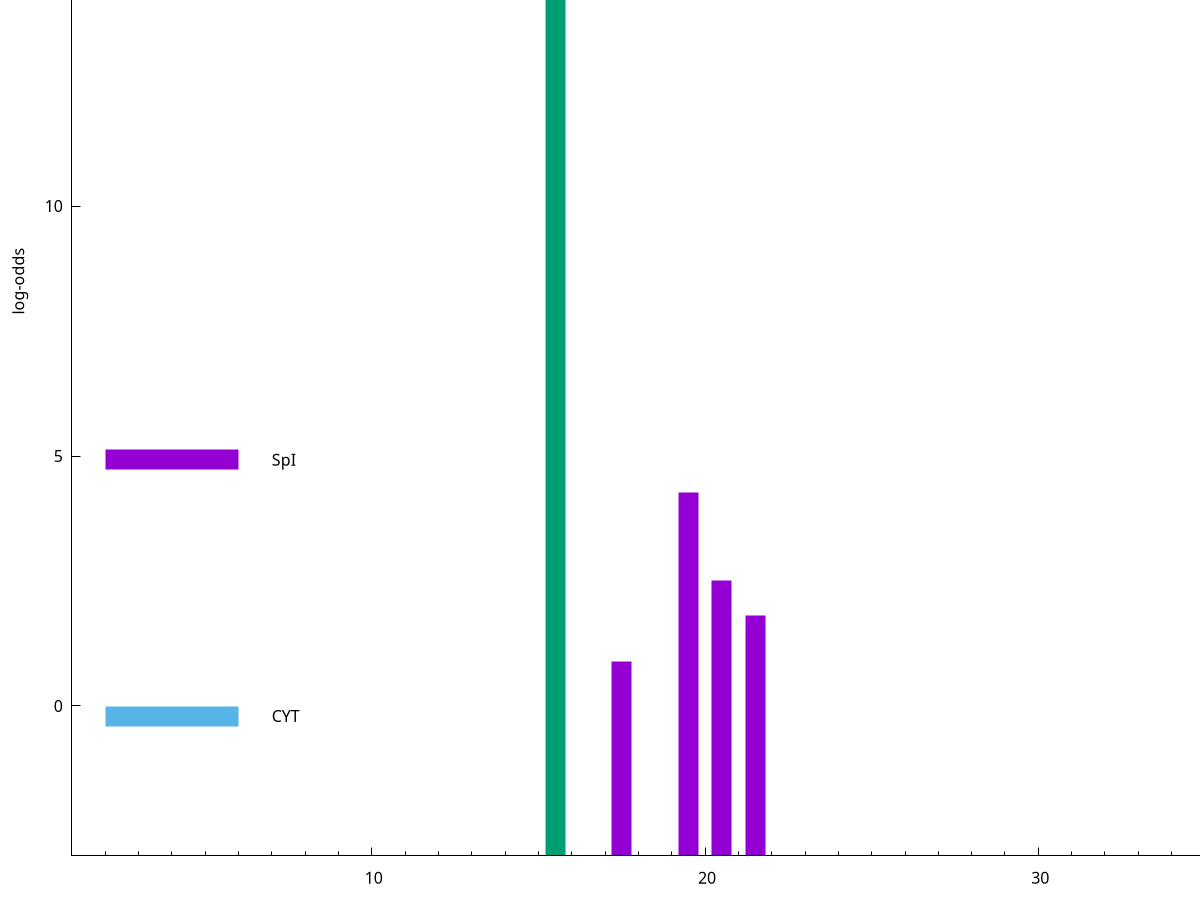 set title "LipoP predictions for SRR5666458.gff"
set size 2., 1.4
set xrange [1:70] 
set mxtics 10
set yrange [-3:20]
set y2range [0:23]
set ylabel "log-odds"
set term postscript eps color solid "Helvetica" 30
set output "SRR5666458.gff16.eps"
set arrow from 2,16.6326 to 6,16.6326 nohead lt 2 lw 20
set label "SpII" at 7,16.6326
set arrow from 2,4.92408 to 6,4.92408 nohead lt 1 lw 20
set label "SpI" at 7,4.92408
set arrow from 2,-0.200913 to 6,-0.200913 nohead lt 3 lw 20
set label "CYT" at 7,-0.200913
set arrow from 2,16.6326 to 6,16.6326 nohead lt 2 lw 20
set label "SpII" at 7,16.6326
# NOTE: The scores below are the log-odds scores with the threshold
# NOTE: subtracted (a hack to make gnuplot make the histogram all
# NOTE: look nice).
plot "-" axes x1y2 title "" with impulses lt 2 lw 20, "-" axes x1y2 title "" with impulses lt 1 lw 20
15.500000 19.632600
e
19.500000 7.260810
20.500000 5.510680
21.500000 4.800240
17.500000 3.888243
e
exit
